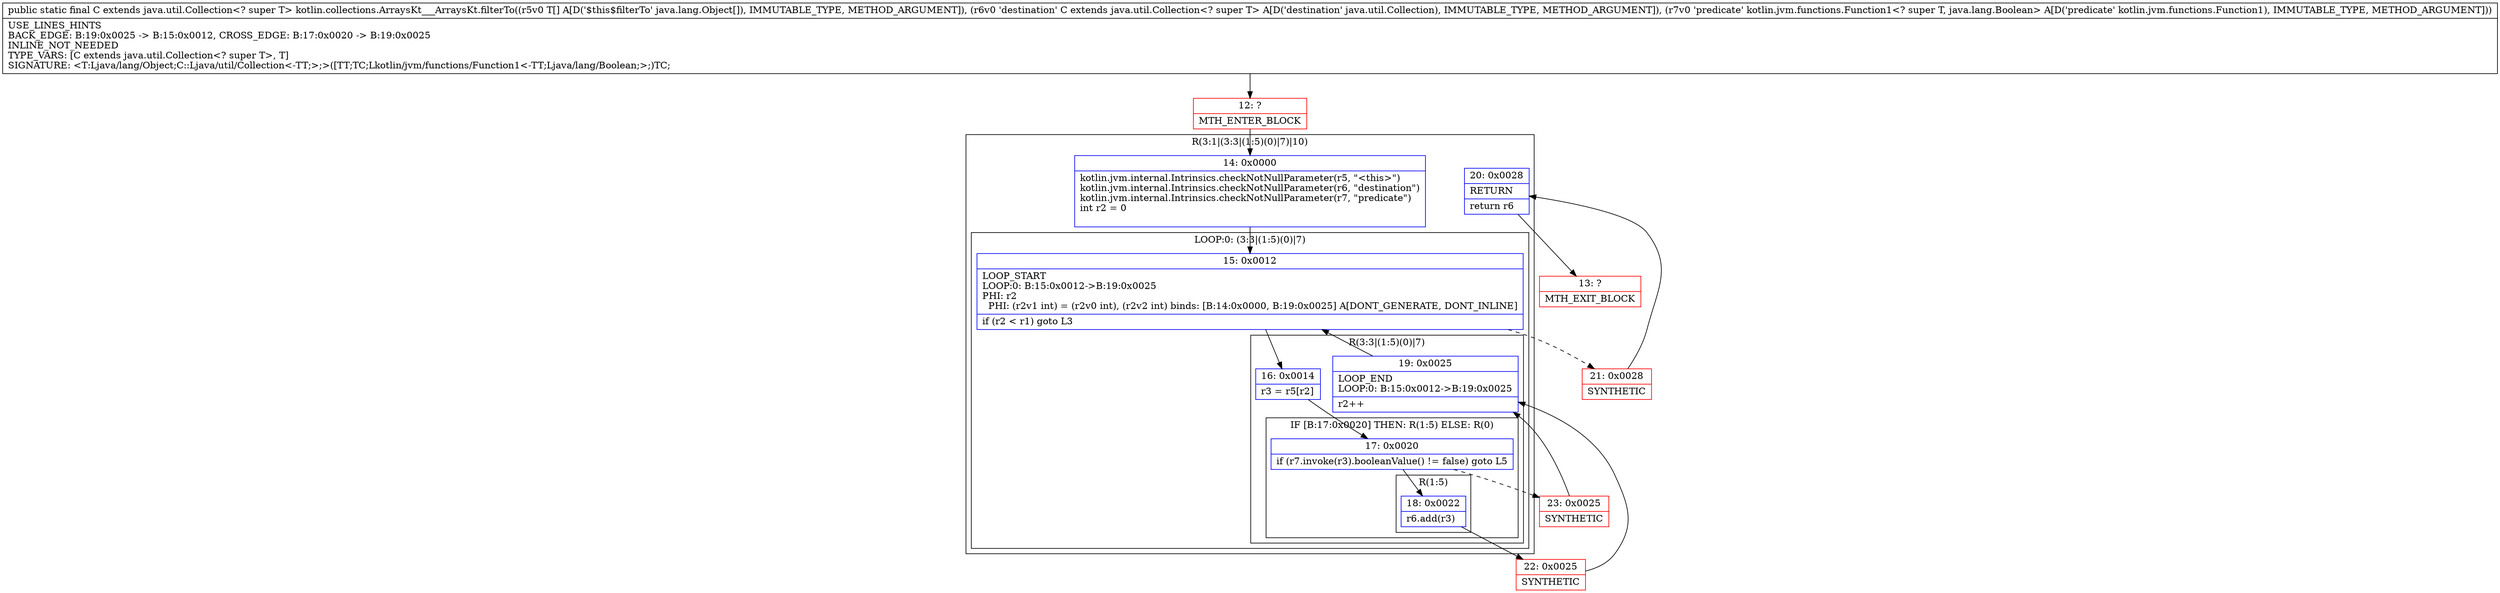 digraph "CFG forkotlin.collections.ArraysKt___ArraysKt.filterTo([Ljava\/lang\/Object;Ljava\/util\/Collection;Lkotlin\/jvm\/functions\/Function1;)Ljava\/util\/Collection;" {
subgraph cluster_Region_1116345827 {
label = "R(3:1|(3:3|(1:5)(0)|7)|10)";
node [shape=record,color=blue];
Node_14 [shape=record,label="{14\:\ 0x0000|kotlin.jvm.internal.Intrinsics.checkNotNullParameter(r5, \"\<this\>\")\lkotlin.jvm.internal.Intrinsics.checkNotNullParameter(r6, \"destination\")\lkotlin.jvm.internal.Intrinsics.checkNotNullParameter(r7, \"predicate\")\lint r2 = 0\l\l}"];
subgraph cluster_LoopRegion_209980772 {
label = "LOOP:0: (3:3|(1:5)(0)|7)";
node [shape=record,color=blue];
Node_15 [shape=record,label="{15\:\ 0x0012|LOOP_START\lLOOP:0: B:15:0x0012\-\>B:19:0x0025\lPHI: r2 \l  PHI: (r2v1 int) = (r2v0 int), (r2v2 int) binds: [B:14:0x0000, B:19:0x0025] A[DONT_GENERATE, DONT_INLINE]\l|if (r2 \< r1) goto L3\l}"];
subgraph cluster_Region_1367170946 {
label = "R(3:3|(1:5)(0)|7)";
node [shape=record,color=blue];
Node_16 [shape=record,label="{16\:\ 0x0014|r3 = r5[r2]\l}"];
subgraph cluster_IfRegion_2014013205 {
label = "IF [B:17:0x0020] THEN: R(1:5) ELSE: R(0)";
node [shape=record,color=blue];
Node_17 [shape=record,label="{17\:\ 0x0020|if (r7.invoke(r3).booleanValue() != false) goto L5\l}"];
subgraph cluster_Region_571028227 {
label = "R(1:5)";
node [shape=record,color=blue];
Node_18 [shape=record,label="{18\:\ 0x0022|r6.add(r3)\l}"];
}
subgraph cluster_Region_988794645 {
label = "R(0)";
node [shape=record,color=blue];
}
}
Node_19 [shape=record,label="{19\:\ 0x0025|LOOP_END\lLOOP:0: B:15:0x0012\-\>B:19:0x0025\l|r2++\l}"];
}
}
Node_20 [shape=record,label="{20\:\ 0x0028|RETURN\l|return r6\l}"];
}
Node_12 [shape=record,color=red,label="{12\:\ ?|MTH_ENTER_BLOCK\l}"];
Node_22 [shape=record,color=red,label="{22\:\ 0x0025|SYNTHETIC\l}"];
Node_23 [shape=record,color=red,label="{23\:\ 0x0025|SYNTHETIC\l}"];
Node_21 [shape=record,color=red,label="{21\:\ 0x0028|SYNTHETIC\l}"];
Node_13 [shape=record,color=red,label="{13\:\ ?|MTH_EXIT_BLOCK\l}"];
MethodNode[shape=record,label="{public static final C extends java.util.Collection\<? super T\> kotlin.collections.ArraysKt___ArraysKt.filterTo((r5v0 T[] A[D('$this$filterTo' java.lang.Object[]), IMMUTABLE_TYPE, METHOD_ARGUMENT]), (r6v0 'destination' C extends java.util.Collection\<? super T\> A[D('destination' java.util.Collection), IMMUTABLE_TYPE, METHOD_ARGUMENT]), (r7v0 'predicate' kotlin.jvm.functions.Function1\<? super T, java.lang.Boolean\> A[D('predicate' kotlin.jvm.functions.Function1), IMMUTABLE_TYPE, METHOD_ARGUMENT]))  | USE_LINES_HINTS\lBACK_EDGE: B:19:0x0025 \-\> B:15:0x0012, CROSS_EDGE: B:17:0x0020 \-\> B:19:0x0025\lINLINE_NOT_NEEDED\lTYPE_VARS: [C extends java.util.Collection\<? super T\>, T]\lSIGNATURE: \<T:Ljava\/lang\/Object;C::Ljava\/util\/Collection\<\-TT;\>;\>([TT;TC;Lkotlin\/jvm\/functions\/Function1\<\-TT;Ljava\/lang\/Boolean;\>;)TC;\l}"];
MethodNode -> Node_12;Node_14 -> Node_15;
Node_15 -> Node_16;
Node_15 -> Node_21[style=dashed];
Node_16 -> Node_17;
Node_17 -> Node_18;
Node_17 -> Node_23[style=dashed];
Node_18 -> Node_22;
Node_19 -> Node_15;
Node_20 -> Node_13;
Node_12 -> Node_14;
Node_22 -> Node_19;
Node_23 -> Node_19;
Node_21 -> Node_20;
}

